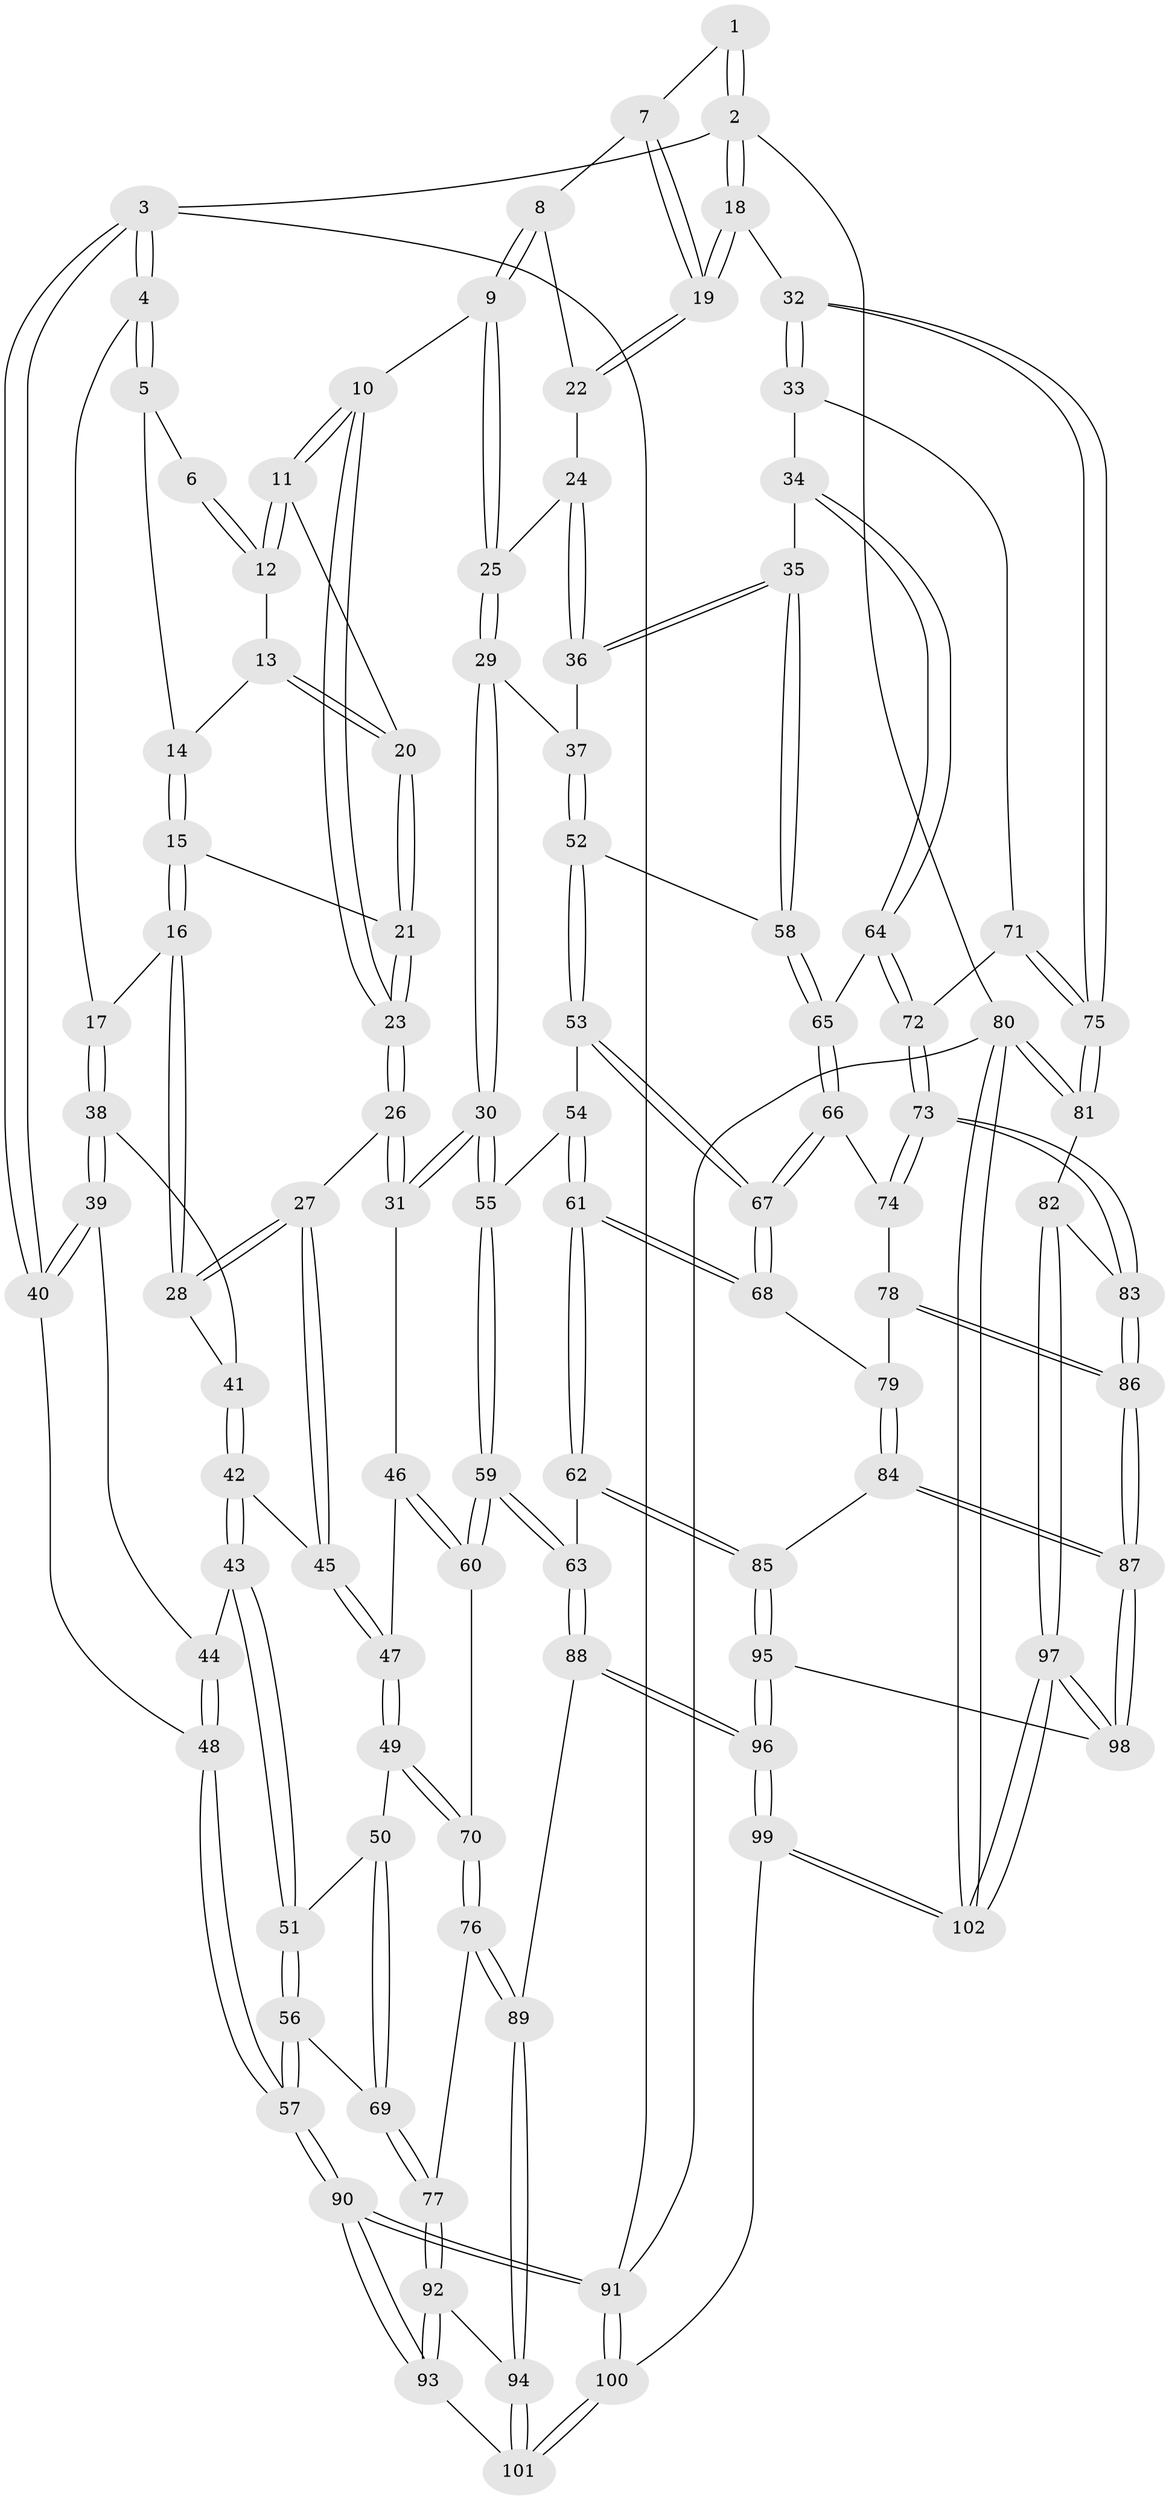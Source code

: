 // Generated by graph-tools (version 1.1) at 2025/51/03/09/25 03:51:04]
// undirected, 102 vertices, 252 edges
graph export_dot {
graph [start="1"]
  node [color=gray90,style=filled];
  1 [pos="+0.7242094239723278+0"];
  2 [pos="+1+0"];
  3 [pos="+0+0"];
  4 [pos="+0+0"];
  5 [pos="+0.17572218347372226+0"];
  6 [pos="+0.4556212349429827+0"];
  7 [pos="+0.7220087487016069+0"];
  8 [pos="+0.7171083442654442+0"];
  9 [pos="+0.6369716099363016+0.12326563201682582"];
  10 [pos="+0.520734055265105+0.14527191178576593"];
  11 [pos="+0.4907837472138235+0.09663436506694867"];
  12 [pos="+0.47079532199163593+0.04107707017036796"];
  13 [pos="+0.31032957527621235+0.04967695076612284"];
  14 [pos="+0.21688848375454603+0"];
  15 [pos="+0.22996614457881673+0.16821376178428185"];
  16 [pos="+0.19202086109589353+0.18549935222051495"];
  17 [pos="+0.16583793203890146+0.18512750616157517"];
  18 [pos="+1+0.1950102523736133"];
  19 [pos="+1+0.16902934801825037"];
  20 [pos="+0.3088003572245285+0.0997030804695871"];
  21 [pos="+0.2885359195291221+0.15252891076366018"];
  22 [pos="+0.8611348473070884+0.14036605413461126"];
  23 [pos="+0.45042117793639164+0.2671390569277702"];
  24 [pos="+0.7449152642438267+0.20462449209080957"];
  25 [pos="+0.6977493482262362+0.1947026681448187"];
  26 [pos="+0.4489012770738925+0.31021307285270683"];
  27 [pos="+0.32285262816347354+0.3600979418006508"];
  28 [pos="+0.2827252483860872+0.3266693879925635"];
  29 [pos="+0.6450983971329795+0.38036887036471356"];
  30 [pos="+0.5530362786212459+0.414657836187345"];
  31 [pos="+0.5282524568499182+0.40023947643094865"];
  32 [pos="+1+0.35028757919634923"];
  33 [pos="+1+0.37214145924249303"];
  34 [pos="+0.9685252743192332+0.39322267400236427"];
  35 [pos="+0.9235655344047775+0.39401957184295505"];
  36 [pos="+0.8738230727835441+0.3822755881249319"];
  37 [pos="+0.7476500649218991+0.39921104254473466"];
  38 [pos="+0.13473713513956168+0.21170534939877628"];
  39 [pos="+0.022415370288519768+0.25565697683615357"];
  40 [pos="+0+0.19914489513583597"];
  41 [pos="+0.17561326680683415+0.3226686473588038"];
  42 [pos="+0.14484363492496957+0.41568896429363683"];
  43 [pos="+0.13127007622334955+0.4243678233843901"];
  44 [pos="+0.09793404645203327+0.4077279553616813"];
  45 [pos="+0.3022682940246514+0.39006142016478196"];
  46 [pos="+0.4202951553642611+0.4965497467807487"];
  47 [pos="+0.29777960075430693+0.5305756176933354"];
  48 [pos="+0+0.5411581768133923"];
  49 [pos="+0.28312064780494384+0.5608537938669367"];
  50 [pos="+0.15814527445607485+0.5288400487754248"];
  51 [pos="+0.1327014939753149+0.4330995053335464"];
  52 [pos="+0.7304755748500367+0.51690398739987"];
  53 [pos="+0.656670610361513+0.5494571907148484"];
  54 [pos="+0.5997683446465796+0.5059383731203594"];
  55 [pos="+0.5626550900114597+0.4645006839630237"];
  56 [pos="+0+0.6205682660322239"];
  57 [pos="+0+0.6439324584414586"];
  58 [pos="+0.7824783987181926+0.5573270349247599"];
  59 [pos="+0.46404575256371366+0.6766861588858839"];
  60 [pos="+0.42685729184623067+0.6544331287807201"];
  61 [pos="+0.5927628253989561+0.7046150701591207"];
  62 [pos="+0.5676147672753905+0.7303228588821921"];
  63 [pos="+0.48169662796124846+0.7121806175244"];
  64 [pos="+0.8624391233901924+0.6096917409419367"];
  65 [pos="+0.7791956322312523+0.587571013538103"];
  66 [pos="+0.7633469002038348+0.6057042874571004"];
  67 [pos="+0.6885237921049394+0.6179790280667882"];
  68 [pos="+0.6749093119238195+0.647384895843274"];
  69 [pos="+0.09717119750235596+0.5884171974066484"];
  70 [pos="+0.3005837437622332+0.6116222538608558"];
  71 [pos="+0.9166297264816096+0.6335525564616329"];
  72 [pos="+0.8767490694438946+0.6505943433889562"];
  73 [pos="+0.8692996095001596+0.688099246756597"];
  74 [pos="+0.7795855664516007+0.6444241237804009"];
  75 [pos="+1+0.7208968657982748"];
  76 [pos="+0.23528953826335086+0.7095306270974775"];
  77 [pos="+0.1939679726724687+0.7233697900278563"];
  78 [pos="+0.760065449507708+0.7107237037056361"];
  79 [pos="+0.7311278886485186+0.7042358430782073"];
  80 [pos="+1+1"];
  81 [pos="+1+0.8115496523750991"];
  82 [pos="+0.9106261255465494+0.7780156973700842"];
  83 [pos="+0.8833227911493888+0.7721040863102618"];
  84 [pos="+0.6436627139259626+0.8171051139522731"];
  85 [pos="+0.6354505515482278+0.8166525718516342"];
  86 [pos="+0.8341516004892061+0.7919521088222238"];
  87 [pos="+0.7760374055170494+0.8514061928448157"];
  88 [pos="+0.40039783257139966+0.8336440429551817"];
  89 [pos="+0.3648717657446879+0.8417973786502291"];
  90 [pos="+0+0.9045247551407632"];
  91 [pos="+0+1"];
  92 [pos="+0.09413626737701926+0.8340326539226679"];
  93 [pos="+0.026719046788066105+0.8544683677656916"];
  94 [pos="+0.2884874609555234+0.9172452688172243"];
  95 [pos="+0.5697841321878417+0.9587249904788419"];
  96 [pos="+0.5415247004802506+1"];
  97 [pos="+0.8656698630493739+1"];
  98 [pos="+0.7836634753558994+0.9162374294622032"];
  99 [pos="+0.5477146201731197+1"];
  100 [pos="+0.31439901179624363+1"];
  101 [pos="+0.28833048323527827+1"];
  102 [pos="+0.8872672879909677+1"];
  1 -- 2;
  1 -- 2;
  1 -- 7;
  2 -- 3;
  2 -- 18;
  2 -- 18;
  2 -- 80;
  3 -- 4;
  3 -- 4;
  3 -- 40;
  3 -- 40;
  3 -- 91;
  4 -- 5;
  4 -- 5;
  4 -- 17;
  5 -- 6;
  5 -- 14;
  6 -- 12;
  6 -- 12;
  7 -- 8;
  7 -- 19;
  7 -- 19;
  8 -- 9;
  8 -- 9;
  8 -- 22;
  9 -- 10;
  9 -- 25;
  9 -- 25;
  10 -- 11;
  10 -- 11;
  10 -- 23;
  10 -- 23;
  11 -- 12;
  11 -- 12;
  11 -- 20;
  12 -- 13;
  13 -- 14;
  13 -- 20;
  13 -- 20;
  14 -- 15;
  14 -- 15;
  15 -- 16;
  15 -- 16;
  15 -- 21;
  16 -- 17;
  16 -- 28;
  16 -- 28;
  17 -- 38;
  17 -- 38;
  18 -- 19;
  18 -- 19;
  18 -- 32;
  19 -- 22;
  19 -- 22;
  20 -- 21;
  20 -- 21;
  21 -- 23;
  21 -- 23;
  22 -- 24;
  23 -- 26;
  23 -- 26;
  24 -- 25;
  24 -- 36;
  24 -- 36;
  25 -- 29;
  25 -- 29;
  26 -- 27;
  26 -- 31;
  26 -- 31;
  27 -- 28;
  27 -- 28;
  27 -- 45;
  27 -- 45;
  28 -- 41;
  29 -- 30;
  29 -- 30;
  29 -- 37;
  30 -- 31;
  30 -- 31;
  30 -- 55;
  30 -- 55;
  31 -- 46;
  32 -- 33;
  32 -- 33;
  32 -- 75;
  32 -- 75;
  33 -- 34;
  33 -- 71;
  34 -- 35;
  34 -- 64;
  34 -- 64;
  35 -- 36;
  35 -- 36;
  35 -- 58;
  35 -- 58;
  36 -- 37;
  37 -- 52;
  37 -- 52;
  38 -- 39;
  38 -- 39;
  38 -- 41;
  39 -- 40;
  39 -- 40;
  39 -- 44;
  40 -- 48;
  41 -- 42;
  41 -- 42;
  42 -- 43;
  42 -- 43;
  42 -- 45;
  43 -- 44;
  43 -- 51;
  43 -- 51;
  44 -- 48;
  44 -- 48;
  45 -- 47;
  45 -- 47;
  46 -- 47;
  46 -- 60;
  46 -- 60;
  47 -- 49;
  47 -- 49;
  48 -- 57;
  48 -- 57;
  49 -- 50;
  49 -- 70;
  49 -- 70;
  50 -- 51;
  50 -- 69;
  50 -- 69;
  51 -- 56;
  51 -- 56;
  52 -- 53;
  52 -- 53;
  52 -- 58;
  53 -- 54;
  53 -- 67;
  53 -- 67;
  54 -- 55;
  54 -- 61;
  54 -- 61;
  55 -- 59;
  55 -- 59;
  56 -- 57;
  56 -- 57;
  56 -- 69;
  57 -- 90;
  57 -- 90;
  58 -- 65;
  58 -- 65;
  59 -- 60;
  59 -- 60;
  59 -- 63;
  59 -- 63;
  60 -- 70;
  61 -- 62;
  61 -- 62;
  61 -- 68;
  61 -- 68;
  62 -- 63;
  62 -- 85;
  62 -- 85;
  63 -- 88;
  63 -- 88;
  64 -- 65;
  64 -- 72;
  64 -- 72;
  65 -- 66;
  65 -- 66;
  66 -- 67;
  66 -- 67;
  66 -- 74;
  67 -- 68;
  67 -- 68;
  68 -- 79;
  69 -- 77;
  69 -- 77;
  70 -- 76;
  70 -- 76;
  71 -- 72;
  71 -- 75;
  71 -- 75;
  72 -- 73;
  72 -- 73;
  73 -- 74;
  73 -- 74;
  73 -- 83;
  73 -- 83;
  74 -- 78;
  75 -- 81;
  75 -- 81;
  76 -- 77;
  76 -- 89;
  76 -- 89;
  77 -- 92;
  77 -- 92;
  78 -- 79;
  78 -- 86;
  78 -- 86;
  79 -- 84;
  79 -- 84;
  80 -- 81;
  80 -- 81;
  80 -- 102;
  80 -- 102;
  80 -- 91;
  81 -- 82;
  82 -- 83;
  82 -- 97;
  82 -- 97;
  83 -- 86;
  83 -- 86;
  84 -- 85;
  84 -- 87;
  84 -- 87;
  85 -- 95;
  85 -- 95;
  86 -- 87;
  86 -- 87;
  87 -- 98;
  87 -- 98;
  88 -- 89;
  88 -- 96;
  88 -- 96;
  89 -- 94;
  89 -- 94;
  90 -- 91;
  90 -- 91;
  90 -- 93;
  90 -- 93;
  91 -- 100;
  91 -- 100;
  92 -- 93;
  92 -- 93;
  92 -- 94;
  93 -- 101;
  94 -- 101;
  94 -- 101;
  95 -- 96;
  95 -- 96;
  95 -- 98;
  96 -- 99;
  96 -- 99;
  97 -- 98;
  97 -- 98;
  97 -- 102;
  97 -- 102;
  99 -- 100;
  99 -- 102;
  99 -- 102;
  100 -- 101;
  100 -- 101;
}
